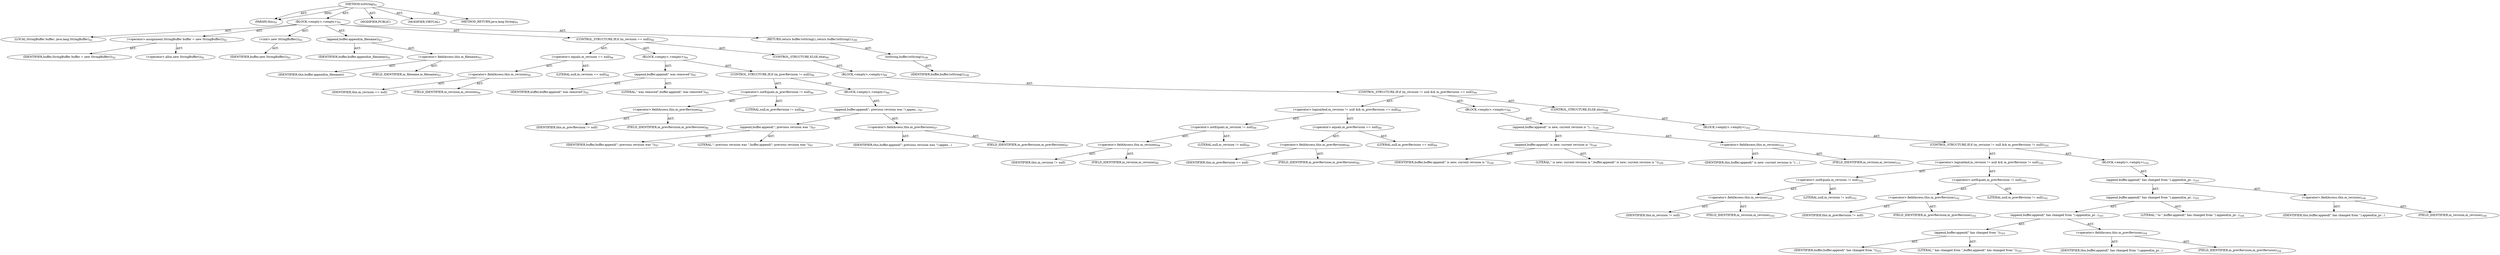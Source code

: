digraph "toString" {  
"111669149702" [label = <(METHOD,toString)<SUB>91</SUB>> ]
"115964117004" [label = <(PARAM,this)<SUB>91</SUB>> ]
"25769803782" [label = <(BLOCK,&lt;empty&gt;,&lt;empty&gt;)<SUB>91</SUB>> ]
"94489280512" [label = <(LOCAL,StringBuffer buffer: java.lang.StringBuffer)<SUB>92</SUB>> ]
"30064771083" [label = <(&lt;operator&gt;.assignment,StringBuffer buffer = new StringBuffer())<SUB>92</SUB>> ]
"68719476750" [label = <(IDENTIFIER,buffer,StringBuffer buffer = new StringBuffer())<SUB>92</SUB>> ]
"30064771084" [label = <(&lt;operator&gt;.alloc,new StringBuffer())<SUB>92</SUB>> ]
"30064771085" [label = <(&lt;init&gt;,new StringBuffer())<SUB>92</SUB>> ]
"68719476751" [label = <(IDENTIFIER,buffer,new StringBuffer())<SUB>92</SUB>> ]
"30064771086" [label = <(append,buffer.append(m_filename))<SUB>93</SUB>> ]
"68719476752" [label = <(IDENTIFIER,buffer,buffer.append(m_filename))<SUB>93</SUB>> ]
"30064771087" [label = <(&lt;operator&gt;.fieldAccess,this.m_filename)<SUB>93</SUB>> ]
"68719476753" [label = <(IDENTIFIER,this,buffer.append(m_filename))> ]
"55834574854" [label = <(FIELD_IDENTIFIER,m_filename,m_filename)<SUB>93</SUB>> ]
"47244640256" [label = <(CONTROL_STRUCTURE,IF,if (m_revision == null))<SUB>94</SUB>> ]
"30064771088" [label = <(&lt;operator&gt;.equals,m_revision == null)<SUB>94</SUB>> ]
"30064771089" [label = <(&lt;operator&gt;.fieldAccess,this.m_revision)<SUB>94</SUB>> ]
"68719476754" [label = <(IDENTIFIER,this,m_revision == null)> ]
"55834574855" [label = <(FIELD_IDENTIFIER,m_revision,m_revision)<SUB>94</SUB>> ]
"90194313219" [label = <(LITERAL,null,m_revision == null)<SUB>94</SUB>> ]
"25769803783" [label = <(BLOCK,&lt;empty&gt;,&lt;empty&gt;)<SUB>94</SUB>> ]
"30064771090" [label = <(append,buffer.append(&quot; was removed&quot;))<SUB>95</SUB>> ]
"68719476755" [label = <(IDENTIFIER,buffer,buffer.append(&quot; was removed&quot;))<SUB>95</SUB>> ]
"90194313220" [label = <(LITERAL,&quot; was removed&quot;,buffer.append(&quot; was removed&quot;))<SUB>95</SUB>> ]
"47244640257" [label = <(CONTROL_STRUCTURE,IF,if (m_prevRevision != null))<SUB>96</SUB>> ]
"30064771091" [label = <(&lt;operator&gt;.notEquals,m_prevRevision != null)<SUB>96</SUB>> ]
"30064771092" [label = <(&lt;operator&gt;.fieldAccess,this.m_prevRevision)<SUB>96</SUB>> ]
"68719476756" [label = <(IDENTIFIER,this,m_prevRevision != null)> ]
"55834574856" [label = <(FIELD_IDENTIFIER,m_prevRevision,m_prevRevision)<SUB>96</SUB>> ]
"90194313221" [label = <(LITERAL,null,m_prevRevision != null)<SUB>96</SUB>> ]
"25769803784" [label = <(BLOCK,&lt;empty&gt;,&lt;empty&gt;)<SUB>96</SUB>> ]
"30064771093" [label = <(append,buffer.append(&quot;; previous revision was &quot;).appen...)<SUB>97</SUB>> ]
"30064771094" [label = <(append,buffer.append(&quot;; previous revision was &quot;))<SUB>97</SUB>> ]
"68719476757" [label = <(IDENTIFIER,buffer,buffer.append(&quot;; previous revision was &quot;))<SUB>97</SUB>> ]
"90194313222" [label = <(LITERAL,&quot;; previous revision was &quot;,buffer.append(&quot;; previous revision was &quot;))<SUB>97</SUB>> ]
"30064771095" [label = <(&lt;operator&gt;.fieldAccess,this.m_prevRevision)<SUB>97</SUB>> ]
"68719476758" [label = <(IDENTIFIER,this,buffer.append(&quot;; previous revision was &quot;).appen...)> ]
"55834574857" [label = <(FIELD_IDENTIFIER,m_prevRevision,m_prevRevision)<SUB>97</SUB>> ]
"47244640258" [label = <(CONTROL_STRUCTURE,ELSE,else)<SUB>99</SUB>> ]
"25769803785" [label = <(BLOCK,&lt;empty&gt;,&lt;empty&gt;)<SUB>99</SUB>> ]
"47244640259" [label = <(CONTROL_STRUCTURE,IF,if (m_revision != null &amp;&amp; m_prevRevision == null))<SUB>99</SUB>> ]
"30064771096" [label = <(&lt;operator&gt;.logicalAnd,m_revision != null &amp;&amp; m_prevRevision == null)<SUB>99</SUB>> ]
"30064771097" [label = <(&lt;operator&gt;.notEquals,m_revision != null)<SUB>99</SUB>> ]
"30064771098" [label = <(&lt;operator&gt;.fieldAccess,this.m_revision)<SUB>99</SUB>> ]
"68719476759" [label = <(IDENTIFIER,this,m_revision != null)> ]
"55834574858" [label = <(FIELD_IDENTIFIER,m_revision,m_revision)<SUB>99</SUB>> ]
"90194313223" [label = <(LITERAL,null,m_revision != null)<SUB>99</SUB>> ]
"30064771099" [label = <(&lt;operator&gt;.equals,m_prevRevision == null)<SUB>99</SUB>> ]
"30064771100" [label = <(&lt;operator&gt;.fieldAccess,this.m_prevRevision)<SUB>99</SUB>> ]
"68719476760" [label = <(IDENTIFIER,this,m_prevRevision == null)> ]
"55834574859" [label = <(FIELD_IDENTIFIER,m_prevRevision,m_prevRevision)<SUB>99</SUB>> ]
"90194313224" [label = <(LITERAL,null,m_prevRevision == null)<SUB>99</SUB>> ]
"25769803786" [label = <(BLOCK,&lt;empty&gt;,&lt;empty&gt;)<SUB>99</SUB>> ]
"30064771101" [label = <(append,buffer.append(&quot; is new; current revision is &quot;)....)<SUB>100</SUB>> ]
"30064771102" [label = <(append,buffer.append(&quot; is new; current revision is &quot;))<SUB>100</SUB>> ]
"68719476761" [label = <(IDENTIFIER,buffer,buffer.append(&quot; is new; current revision is &quot;))<SUB>100</SUB>> ]
"90194313225" [label = <(LITERAL,&quot; is new; current revision is &quot;,buffer.append(&quot; is new; current revision is &quot;))<SUB>100</SUB>> ]
"30064771103" [label = <(&lt;operator&gt;.fieldAccess,this.m_revision)<SUB>101</SUB>> ]
"68719476762" [label = <(IDENTIFIER,this,buffer.append(&quot; is new; current revision is &quot;)....)> ]
"55834574860" [label = <(FIELD_IDENTIFIER,m_revision,m_revision)<SUB>101</SUB>> ]
"47244640260" [label = <(CONTROL_STRUCTURE,ELSE,else)<SUB>102</SUB>> ]
"25769803787" [label = <(BLOCK,&lt;empty&gt;,&lt;empty&gt;)<SUB>102</SUB>> ]
"47244640261" [label = <(CONTROL_STRUCTURE,IF,if (m_revision != null &amp;&amp; m_prevRevision != null))<SUB>102</SUB>> ]
"30064771104" [label = <(&lt;operator&gt;.logicalAnd,m_revision != null &amp;&amp; m_prevRevision != null)<SUB>102</SUB>> ]
"30064771105" [label = <(&lt;operator&gt;.notEquals,m_revision != null)<SUB>102</SUB>> ]
"30064771106" [label = <(&lt;operator&gt;.fieldAccess,this.m_revision)<SUB>102</SUB>> ]
"68719476763" [label = <(IDENTIFIER,this,m_revision != null)> ]
"55834574861" [label = <(FIELD_IDENTIFIER,m_revision,m_revision)<SUB>102</SUB>> ]
"90194313226" [label = <(LITERAL,null,m_revision != null)<SUB>102</SUB>> ]
"30064771107" [label = <(&lt;operator&gt;.notEquals,m_prevRevision != null)<SUB>102</SUB>> ]
"30064771108" [label = <(&lt;operator&gt;.fieldAccess,this.m_prevRevision)<SUB>102</SUB>> ]
"68719476764" [label = <(IDENTIFIER,this,m_prevRevision != null)> ]
"55834574862" [label = <(FIELD_IDENTIFIER,m_prevRevision,m_prevRevision)<SUB>102</SUB>> ]
"90194313227" [label = <(LITERAL,null,m_prevRevision != null)<SUB>102</SUB>> ]
"25769803788" [label = <(BLOCK,&lt;empty&gt;,&lt;empty&gt;)<SUB>102</SUB>> ]
"30064771109" [label = <(append,buffer.append(&quot; has changed from &quot;).append(m_pr...)<SUB>103</SUB>> ]
"30064771110" [label = <(append,buffer.append(&quot; has changed from &quot;).append(m_pr...)<SUB>103</SUB>> ]
"30064771111" [label = <(append,buffer.append(&quot; has changed from &quot;).append(m_pr...)<SUB>103</SUB>> ]
"30064771112" [label = <(append,buffer.append(&quot; has changed from &quot;))<SUB>103</SUB>> ]
"68719476765" [label = <(IDENTIFIER,buffer,buffer.append(&quot; has changed from &quot;))<SUB>103</SUB>> ]
"90194313228" [label = <(LITERAL,&quot; has changed from &quot;,buffer.append(&quot; has changed from &quot;))<SUB>103</SUB>> ]
"30064771113" [label = <(&lt;operator&gt;.fieldAccess,this.m_prevRevision)<SUB>104</SUB>> ]
"68719476766" [label = <(IDENTIFIER,this,buffer.append(&quot; has changed from &quot;).append(m_pr...)> ]
"55834574863" [label = <(FIELD_IDENTIFIER,m_prevRevision,m_prevRevision)<SUB>104</SUB>> ]
"90194313229" [label = <(LITERAL,&quot; to &quot;,buffer.append(&quot; has changed from &quot;).append(m_pr...)<SUB>104</SUB>> ]
"30064771114" [label = <(&lt;operator&gt;.fieldAccess,this.m_revision)<SUB>104</SUB>> ]
"68719476767" [label = <(IDENTIFIER,this,buffer.append(&quot; has changed from &quot;).append(m_pr...)> ]
"55834574864" [label = <(FIELD_IDENTIFIER,m_revision,m_revision)<SUB>104</SUB>> ]
"146028888067" [label = <(RETURN,return buffer.toString();,return buffer.toString();)<SUB>106</SUB>> ]
"30064771115" [label = <(toString,buffer.toString())<SUB>106</SUB>> ]
"68719476768" [label = <(IDENTIFIER,buffer,buffer.toString())<SUB>106</SUB>> ]
"133143986188" [label = <(MODIFIER,PUBLIC)> ]
"133143986189" [label = <(MODIFIER,VIRTUAL)> ]
"128849018886" [label = <(METHOD_RETURN,java.lang.String)<SUB>91</SUB>> ]
  "111669149702" -> "115964117004"  [ label = "AST: "] 
  "111669149702" -> "25769803782"  [ label = "AST: "] 
  "111669149702" -> "133143986188"  [ label = "AST: "] 
  "111669149702" -> "133143986189"  [ label = "AST: "] 
  "111669149702" -> "128849018886"  [ label = "AST: "] 
  "25769803782" -> "94489280512"  [ label = "AST: "] 
  "25769803782" -> "30064771083"  [ label = "AST: "] 
  "25769803782" -> "30064771085"  [ label = "AST: "] 
  "25769803782" -> "30064771086"  [ label = "AST: "] 
  "25769803782" -> "47244640256"  [ label = "AST: "] 
  "25769803782" -> "146028888067"  [ label = "AST: "] 
  "30064771083" -> "68719476750"  [ label = "AST: "] 
  "30064771083" -> "30064771084"  [ label = "AST: "] 
  "30064771085" -> "68719476751"  [ label = "AST: "] 
  "30064771086" -> "68719476752"  [ label = "AST: "] 
  "30064771086" -> "30064771087"  [ label = "AST: "] 
  "30064771087" -> "68719476753"  [ label = "AST: "] 
  "30064771087" -> "55834574854"  [ label = "AST: "] 
  "47244640256" -> "30064771088"  [ label = "AST: "] 
  "47244640256" -> "25769803783"  [ label = "AST: "] 
  "47244640256" -> "47244640258"  [ label = "AST: "] 
  "30064771088" -> "30064771089"  [ label = "AST: "] 
  "30064771088" -> "90194313219"  [ label = "AST: "] 
  "30064771089" -> "68719476754"  [ label = "AST: "] 
  "30064771089" -> "55834574855"  [ label = "AST: "] 
  "25769803783" -> "30064771090"  [ label = "AST: "] 
  "25769803783" -> "47244640257"  [ label = "AST: "] 
  "30064771090" -> "68719476755"  [ label = "AST: "] 
  "30064771090" -> "90194313220"  [ label = "AST: "] 
  "47244640257" -> "30064771091"  [ label = "AST: "] 
  "47244640257" -> "25769803784"  [ label = "AST: "] 
  "30064771091" -> "30064771092"  [ label = "AST: "] 
  "30064771091" -> "90194313221"  [ label = "AST: "] 
  "30064771092" -> "68719476756"  [ label = "AST: "] 
  "30064771092" -> "55834574856"  [ label = "AST: "] 
  "25769803784" -> "30064771093"  [ label = "AST: "] 
  "30064771093" -> "30064771094"  [ label = "AST: "] 
  "30064771093" -> "30064771095"  [ label = "AST: "] 
  "30064771094" -> "68719476757"  [ label = "AST: "] 
  "30064771094" -> "90194313222"  [ label = "AST: "] 
  "30064771095" -> "68719476758"  [ label = "AST: "] 
  "30064771095" -> "55834574857"  [ label = "AST: "] 
  "47244640258" -> "25769803785"  [ label = "AST: "] 
  "25769803785" -> "47244640259"  [ label = "AST: "] 
  "47244640259" -> "30064771096"  [ label = "AST: "] 
  "47244640259" -> "25769803786"  [ label = "AST: "] 
  "47244640259" -> "47244640260"  [ label = "AST: "] 
  "30064771096" -> "30064771097"  [ label = "AST: "] 
  "30064771096" -> "30064771099"  [ label = "AST: "] 
  "30064771097" -> "30064771098"  [ label = "AST: "] 
  "30064771097" -> "90194313223"  [ label = "AST: "] 
  "30064771098" -> "68719476759"  [ label = "AST: "] 
  "30064771098" -> "55834574858"  [ label = "AST: "] 
  "30064771099" -> "30064771100"  [ label = "AST: "] 
  "30064771099" -> "90194313224"  [ label = "AST: "] 
  "30064771100" -> "68719476760"  [ label = "AST: "] 
  "30064771100" -> "55834574859"  [ label = "AST: "] 
  "25769803786" -> "30064771101"  [ label = "AST: "] 
  "30064771101" -> "30064771102"  [ label = "AST: "] 
  "30064771101" -> "30064771103"  [ label = "AST: "] 
  "30064771102" -> "68719476761"  [ label = "AST: "] 
  "30064771102" -> "90194313225"  [ label = "AST: "] 
  "30064771103" -> "68719476762"  [ label = "AST: "] 
  "30064771103" -> "55834574860"  [ label = "AST: "] 
  "47244640260" -> "25769803787"  [ label = "AST: "] 
  "25769803787" -> "47244640261"  [ label = "AST: "] 
  "47244640261" -> "30064771104"  [ label = "AST: "] 
  "47244640261" -> "25769803788"  [ label = "AST: "] 
  "30064771104" -> "30064771105"  [ label = "AST: "] 
  "30064771104" -> "30064771107"  [ label = "AST: "] 
  "30064771105" -> "30064771106"  [ label = "AST: "] 
  "30064771105" -> "90194313226"  [ label = "AST: "] 
  "30064771106" -> "68719476763"  [ label = "AST: "] 
  "30064771106" -> "55834574861"  [ label = "AST: "] 
  "30064771107" -> "30064771108"  [ label = "AST: "] 
  "30064771107" -> "90194313227"  [ label = "AST: "] 
  "30064771108" -> "68719476764"  [ label = "AST: "] 
  "30064771108" -> "55834574862"  [ label = "AST: "] 
  "25769803788" -> "30064771109"  [ label = "AST: "] 
  "30064771109" -> "30064771110"  [ label = "AST: "] 
  "30064771109" -> "30064771114"  [ label = "AST: "] 
  "30064771110" -> "30064771111"  [ label = "AST: "] 
  "30064771110" -> "90194313229"  [ label = "AST: "] 
  "30064771111" -> "30064771112"  [ label = "AST: "] 
  "30064771111" -> "30064771113"  [ label = "AST: "] 
  "30064771112" -> "68719476765"  [ label = "AST: "] 
  "30064771112" -> "90194313228"  [ label = "AST: "] 
  "30064771113" -> "68719476766"  [ label = "AST: "] 
  "30064771113" -> "55834574863"  [ label = "AST: "] 
  "30064771114" -> "68719476767"  [ label = "AST: "] 
  "30064771114" -> "55834574864"  [ label = "AST: "] 
  "146028888067" -> "30064771115"  [ label = "AST: "] 
  "30064771115" -> "68719476768"  [ label = "AST: "] 
  "111669149702" -> "115964117004"  [ label = "DDG: "] 
}
